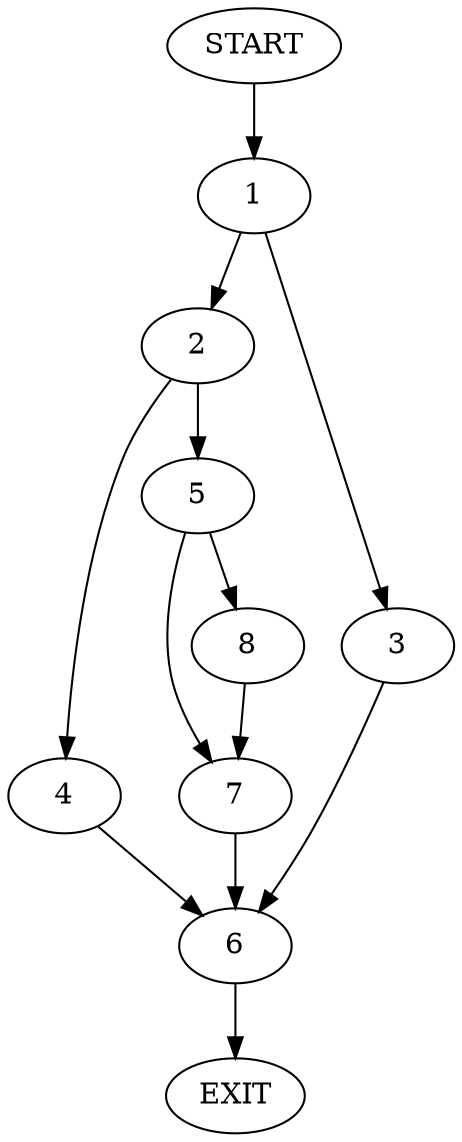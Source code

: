 digraph {
0 [label="START"]
9 [label="EXIT"]
0 -> 1
1 -> 2
1 -> 3
2 -> 4
2 -> 5
3 -> 6
6 -> 9
4 -> 6
5 -> 7
5 -> 8
7 -> 6
8 -> 7
}

